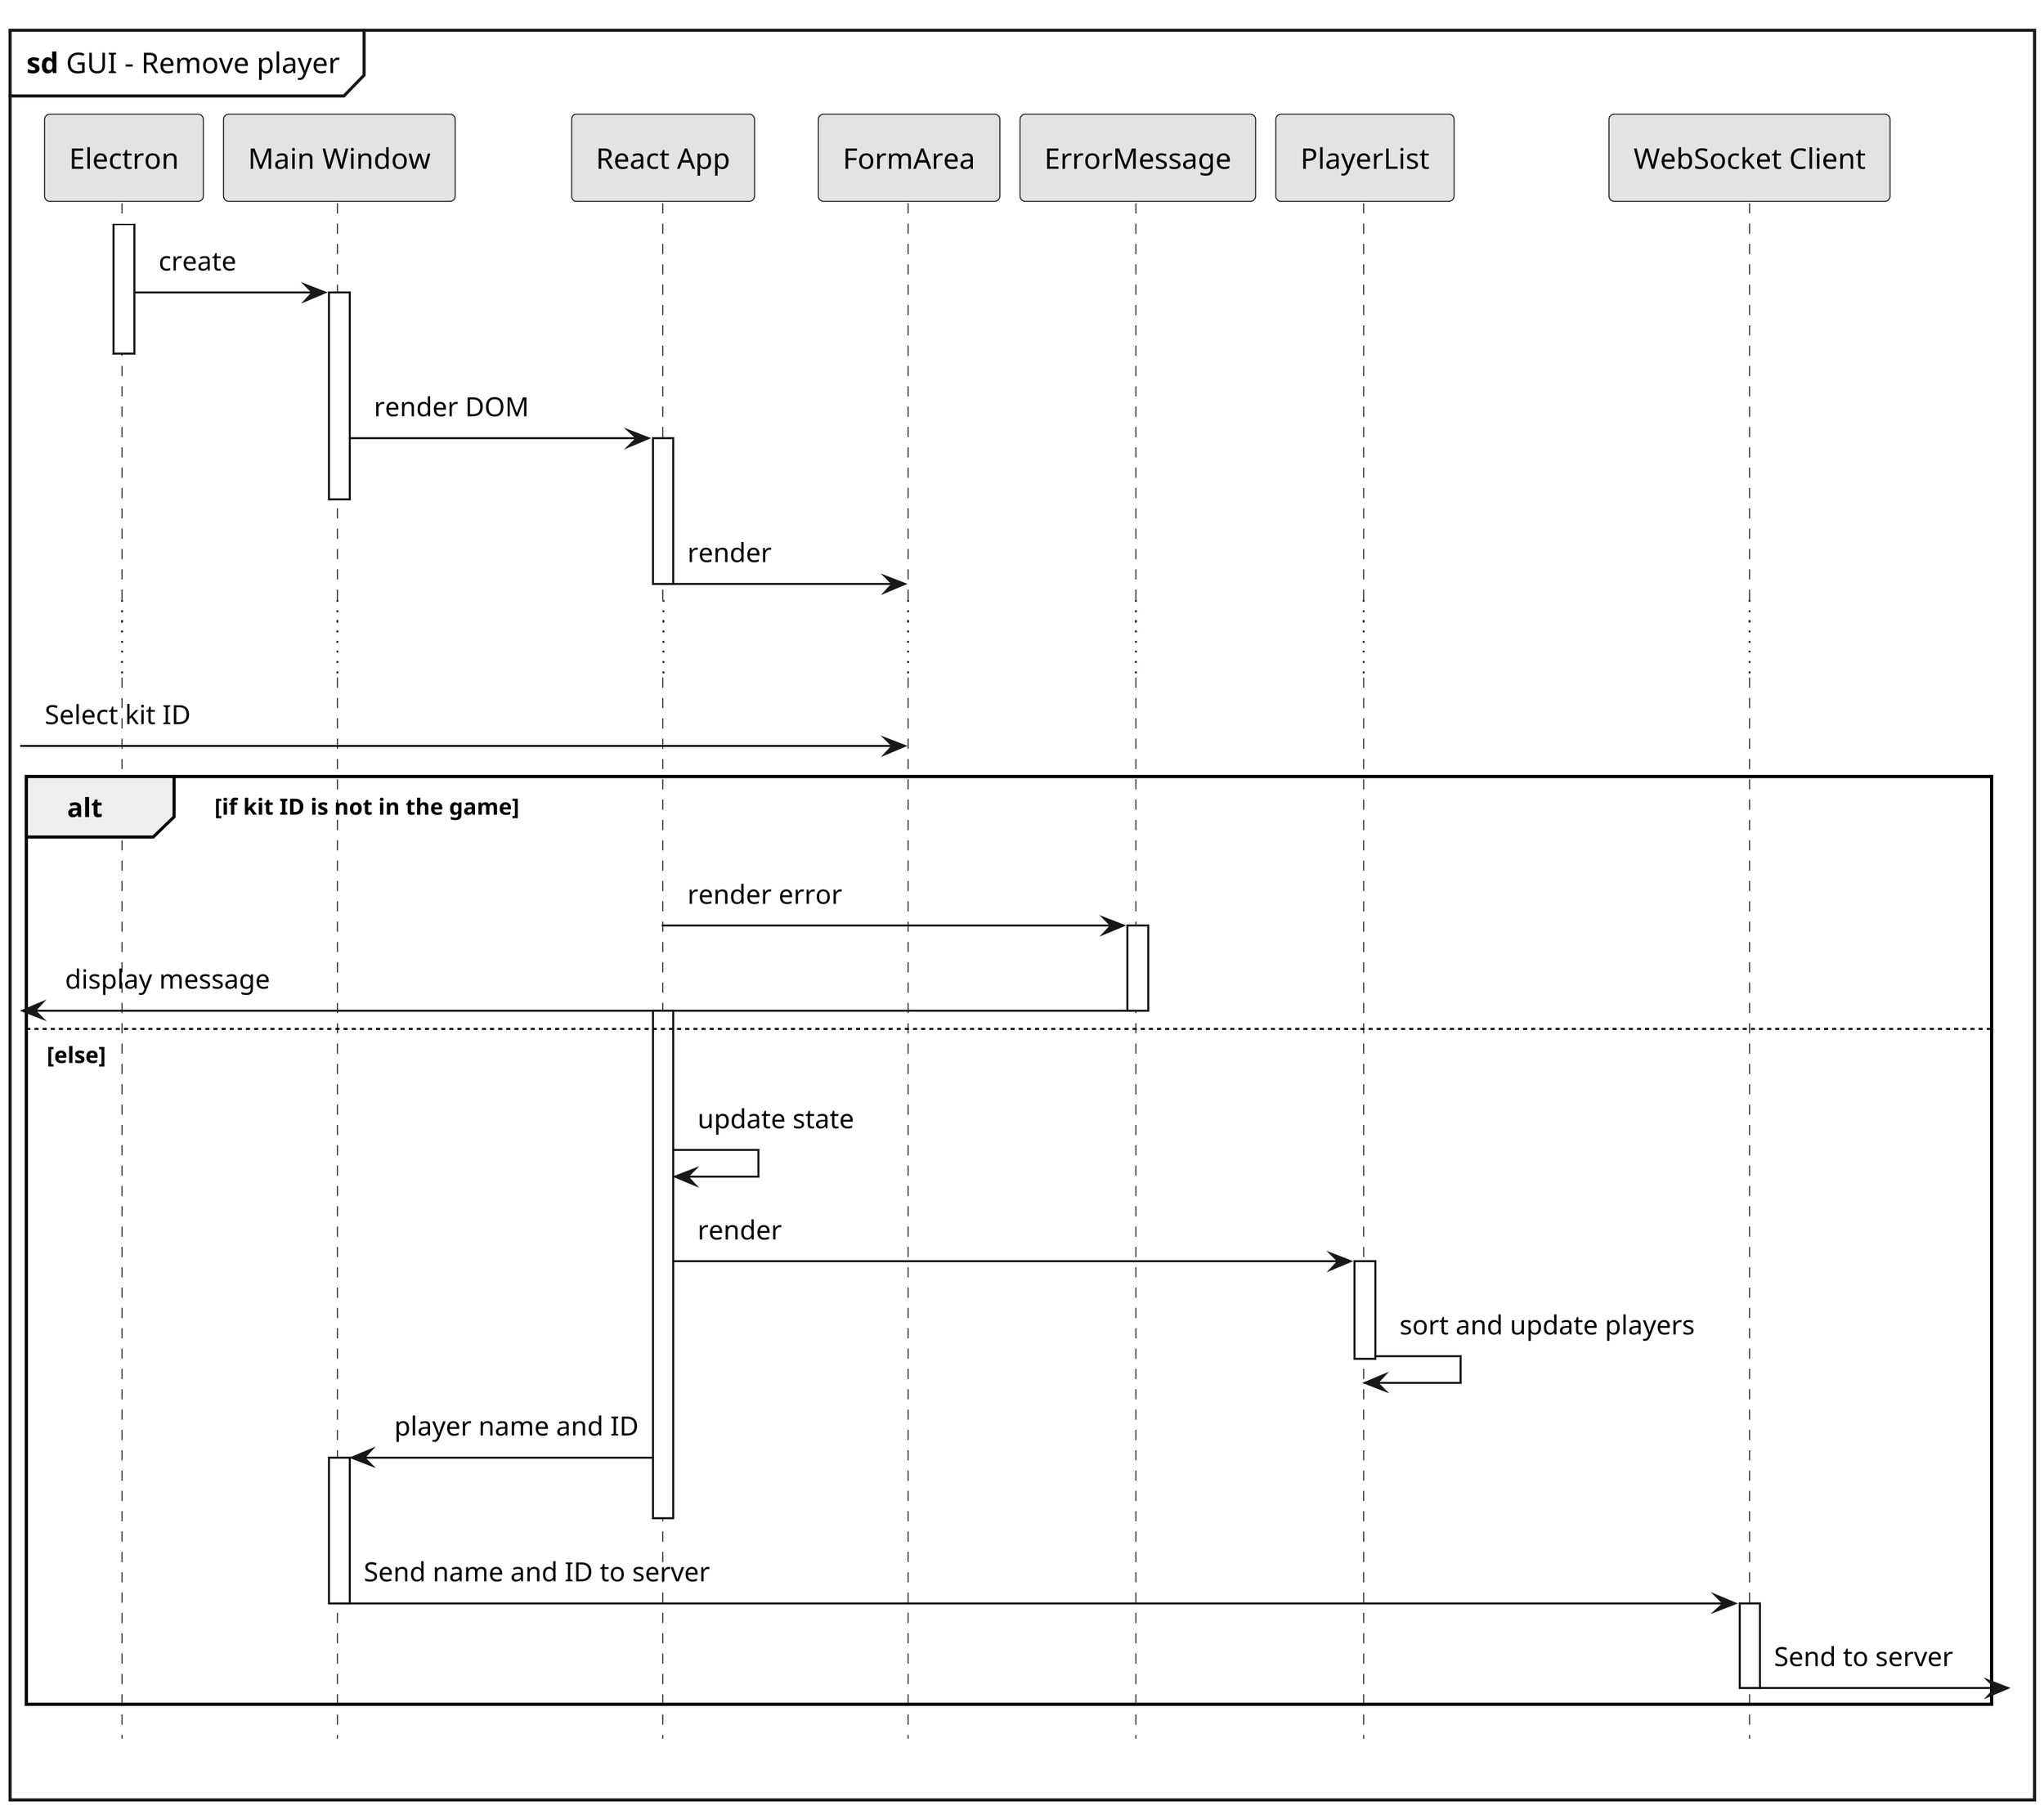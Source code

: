 @startuml GUIsdRemovePlayer

skinparam {
    monochrome true
    dpi 300
    padding 5
    packageStyle rectangle
    packageStyle frame
    shadowing false
}

hide footbox

mainframe **sd** GUI - Remove player

    participant Electron
    participant "Main Window" as main
    participant "React App" as react
    participant "FormArea" as form
    participant "ErrorMessage" as error
    participant "PlayerList" as players
    participant "WebSocket Client" as ws

    activate Electron
    Electron -> main++: create
    deactivate Electron
    main -> react++: render DOM
    deactivate main
    react -> form--: render
    ...
    [->form: Select kit ID

    alt if kit ID is not in the game
        react -> error++: render error
        [<-error: display message
        deactivate error
    else else
        activate react
        react -> react: update state
        react -> players++: render
        players -> players--: sort and update players
        react -> main++: player name and ID
        deactivate react
        main -> ws: Send name and ID to server
        deactivate main
        activate ws
        ws ->]: Send to server
        
        deactivate ws
    end

@enduml